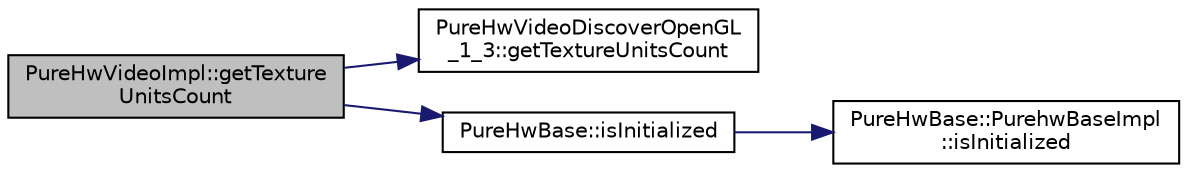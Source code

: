 digraph "PureHwVideoImpl::getTextureUnitsCount"
{
 // LATEX_PDF_SIZE
  edge [fontname="Helvetica",fontsize="10",labelfontname="Helvetica",labelfontsize="10"];
  node [fontname="Helvetica",fontsize="10",shape=record];
  rankdir="LR";
  Node1 [label="PureHwVideoImpl::getTexture\lUnitsCount",height=0.2,width=0.4,color="black", fillcolor="grey75", style="filled", fontcolor="black",tooltip="Gets the number of texture units."];
  Node1 -> Node2 [color="midnightblue",fontsize="10",style="solid",fontname="Helvetica"];
  Node2 [label="PureHwVideoDiscoverOpenGL\l_1_3::getTextureUnitsCount",height=0.2,width=0.4,color="black", fillcolor="white", style="filled",URL="$class_pure_hw_video_discover_open_g_l__1__3.html#a626648387298d310ad0d7afcac449090",tooltip="Gets the number of texture units."];
  Node1 -> Node3 [color="midnightblue",fontsize="10",style="solid",fontname="Helvetica"];
  Node3 [label="PureHwBase::isInitialized",height=0.2,width=0.4,color="black", fillcolor="white", style="filled",URL="$class_pure_hw_base.html#a9b43b708c80cc54e9b14328f7ec8f783",tooltip="Returns whether the instance is successfully initialized."];
  Node3 -> Node4 [color="midnightblue",fontsize="10",style="solid",fontname="Helvetica"];
  Node4 [label="PureHwBase::PurehwBaseImpl\l::isInitialized",height=0.2,width=0.4,color="black", fillcolor="white", style="filled",URL="$class_pure_hw_base_1_1_purehw_base_impl.html#a4bc9a5eb138fb0708fbaaa8b09ffc52a",tooltip="Returns whether the instance is successfully initialized."];
}
